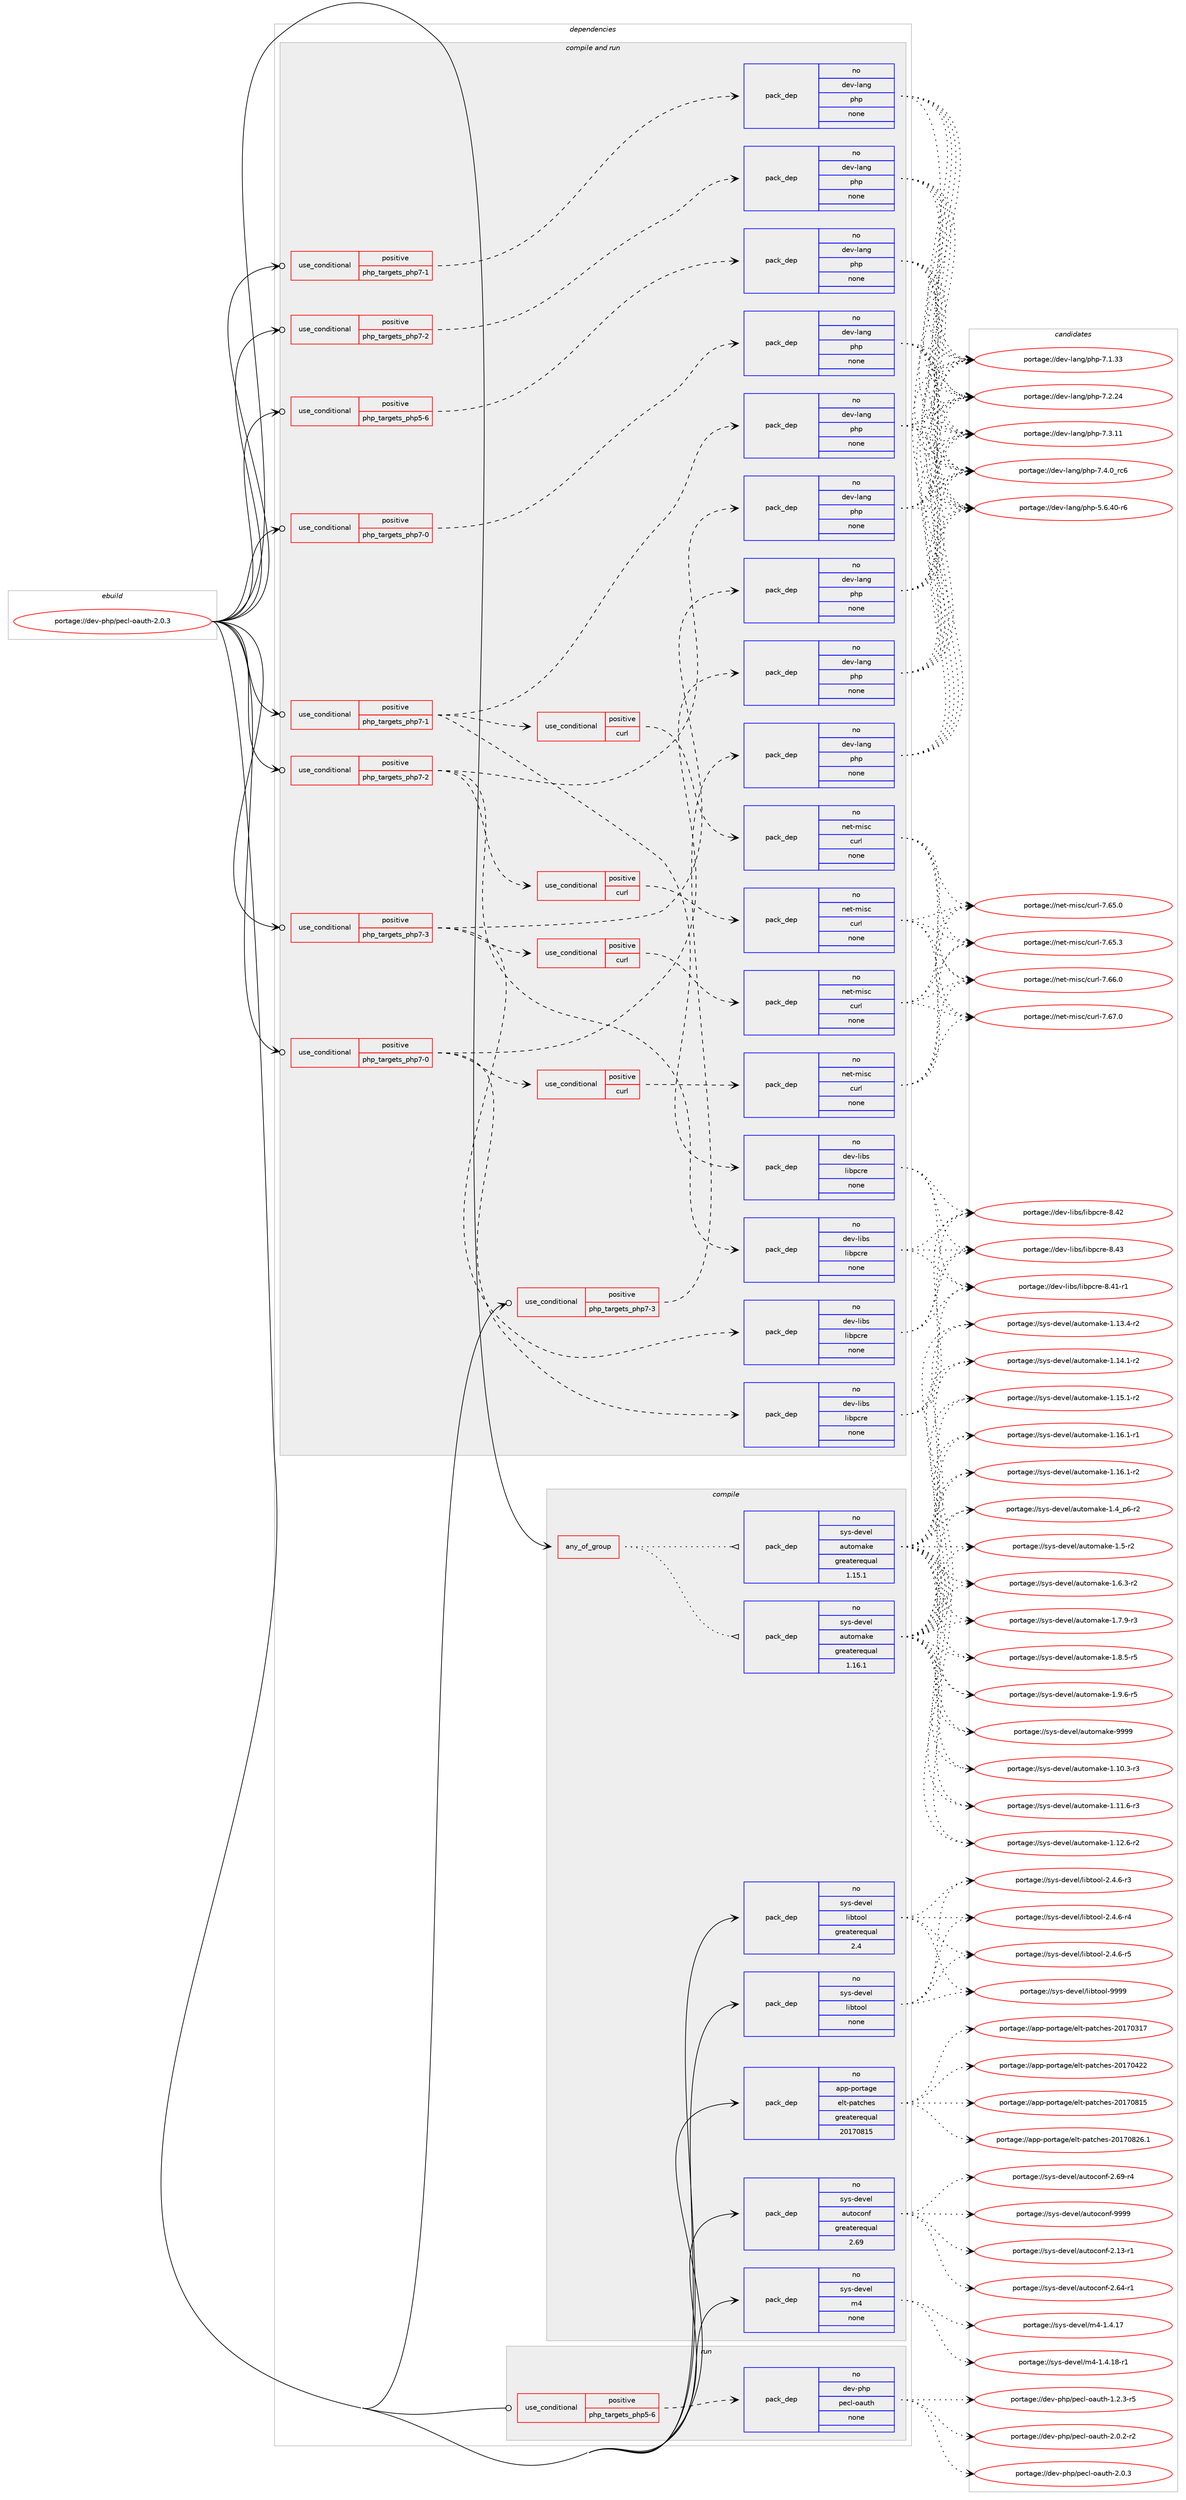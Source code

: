 digraph prolog {

# *************
# Graph options
# *************

newrank=true;
concentrate=true;
compound=true;
graph [rankdir=LR,fontname=Helvetica,fontsize=10,ranksep=1.5];#, ranksep=2.5, nodesep=0.2];
edge  [arrowhead=vee];
node  [fontname=Helvetica,fontsize=10];

# **********
# The ebuild
# **********

subgraph cluster_leftcol {
color=gray;
rank=same;
label=<<i>ebuild</i>>;
id [label="portage://dev-php/pecl-oauth-2.0.3", color=red, width=4, href="../dev-php/pecl-oauth-2.0.3.svg"];
}

# ****************
# The dependencies
# ****************

subgraph cluster_midcol {
color=gray;
label=<<i>dependencies</i>>;
subgraph cluster_compile {
fillcolor="#eeeeee";
style=filled;
label=<<i>compile</i>>;
subgraph any3189 {
dependency125770 [label=<<TABLE BORDER="0" CELLBORDER="1" CELLSPACING="0" CELLPADDING="4"><TR><TD CELLPADDING="10">any_of_group</TD></TR></TABLE>>, shape=none, color=red];subgraph pack98113 {
dependency125771 [label=<<TABLE BORDER="0" CELLBORDER="1" CELLSPACING="0" CELLPADDING="4" WIDTH="220"><TR><TD ROWSPAN="6" CELLPADDING="30">pack_dep</TD></TR><TR><TD WIDTH="110">no</TD></TR><TR><TD>sys-devel</TD></TR><TR><TD>automake</TD></TR><TR><TD>greaterequal</TD></TR><TR><TD>1.16.1</TD></TR></TABLE>>, shape=none, color=blue];
}
dependency125770:e -> dependency125771:w [weight=20,style="dotted",arrowhead="oinv"];
subgraph pack98114 {
dependency125772 [label=<<TABLE BORDER="0" CELLBORDER="1" CELLSPACING="0" CELLPADDING="4" WIDTH="220"><TR><TD ROWSPAN="6" CELLPADDING="30">pack_dep</TD></TR><TR><TD WIDTH="110">no</TD></TR><TR><TD>sys-devel</TD></TR><TR><TD>automake</TD></TR><TR><TD>greaterequal</TD></TR><TR><TD>1.15.1</TD></TR></TABLE>>, shape=none, color=blue];
}
dependency125770:e -> dependency125772:w [weight=20,style="dotted",arrowhead="oinv"];
}
id:e -> dependency125770:w [weight=20,style="solid",arrowhead="vee"];
subgraph pack98115 {
dependency125773 [label=<<TABLE BORDER="0" CELLBORDER="1" CELLSPACING="0" CELLPADDING="4" WIDTH="220"><TR><TD ROWSPAN="6" CELLPADDING="30">pack_dep</TD></TR><TR><TD WIDTH="110">no</TD></TR><TR><TD>app-portage</TD></TR><TR><TD>elt-patches</TD></TR><TR><TD>greaterequal</TD></TR><TR><TD>20170815</TD></TR></TABLE>>, shape=none, color=blue];
}
id:e -> dependency125773:w [weight=20,style="solid",arrowhead="vee"];
subgraph pack98116 {
dependency125774 [label=<<TABLE BORDER="0" CELLBORDER="1" CELLSPACING="0" CELLPADDING="4" WIDTH="220"><TR><TD ROWSPAN="6" CELLPADDING="30">pack_dep</TD></TR><TR><TD WIDTH="110">no</TD></TR><TR><TD>sys-devel</TD></TR><TR><TD>autoconf</TD></TR><TR><TD>greaterequal</TD></TR><TR><TD>2.69</TD></TR></TABLE>>, shape=none, color=blue];
}
id:e -> dependency125774:w [weight=20,style="solid",arrowhead="vee"];
subgraph pack98117 {
dependency125775 [label=<<TABLE BORDER="0" CELLBORDER="1" CELLSPACING="0" CELLPADDING="4" WIDTH="220"><TR><TD ROWSPAN="6" CELLPADDING="30">pack_dep</TD></TR><TR><TD WIDTH="110">no</TD></TR><TR><TD>sys-devel</TD></TR><TR><TD>libtool</TD></TR><TR><TD>greaterequal</TD></TR><TR><TD>2.4</TD></TR></TABLE>>, shape=none, color=blue];
}
id:e -> dependency125775:w [weight=20,style="solid",arrowhead="vee"];
subgraph pack98118 {
dependency125776 [label=<<TABLE BORDER="0" CELLBORDER="1" CELLSPACING="0" CELLPADDING="4" WIDTH="220"><TR><TD ROWSPAN="6" CELLPADDING="30">pack_dep</TD></TR><TR><TD WIDTH="110">no</TD></TR><TR><TD>sys-devel</TD></TR><TR><TD>libtool</TD></TR><TR><TD>none</TD></TR><TR><TD></TD></TR></TABLE>>, shape=none, color=blue];
}
id:e -> dependency125776:w [weight=20,style="solid",arrowhead="vee"];
subgraph pack98119 {
dependency125777 [label=<<TABLE BORDER="0" CELLBORDER="1" CELLSPACING="0" CELLPADDING="4" WIDTH="220"><TR><TD ROWSPAN="6" CELLPADDING="30">pack_dep</TD></TR><TR><TD WIDTH="110">no</TD></TR><TR><TD>sys-devel</TD></TR><TR><TD>m4</TD></TR><TR><TD>none</TD></TR><TR><TD></TD></TR></TABLE>>, shape=none, color=blue];
}
id:e -> dependency125777:w [weight=20,style="solid",arrowhead="vee"];
}
subgraph cluster_compileandrun {
fillcolor="#eeeeee";
style=filled;
label=<<i>compile and run</i>>;
subgraph cond24403 {
dependency125778 [label=<<TABLE BORDER="0" CELLBORDER="1" CELLSPACING="0" CELLPADDING="4"><TR><TD ROWSPAN="3" CELLPADDING="10">use_conditional</TD></TR><TR><TD>positive</TD></TR><TR><TD>php_targets_php5-6</TD></TR></TABLE>>, shape=none, color=red];
subgraph pack98120 {
dependency125779 [label=<<TABLE BORDER="0" CELLBORDER="1" CELLSPACING="0" CELLPADDING="4" WIDTH="220"><TR><TD ROWSPAN="6" CELLPADDING="30">pack_dep</TD></TR><TR><TD WIDTH="110">no</TD></TR><TR><TD>dev-lang</TD></TR><TR><TD>php</TD></TR><TR><TD>none</TD></TR><TR><TD></TD></TR></TABLE>>, shape=none, color=blue];
}
dependency125778:e -> dependency125779:w [weight=20,style="dashed",arrowhead="vee"];
}
id:e -> dependency125778:w [weight=20,style="solid",arrowhead="odotvee"];
subgraph cond24404 {
dependency125780 [label=<<TABLE BORDER="0" CELLBORDER="1" CELLSPACING="0" CELLPADDING="4"><TR><TD ROWSPAN="3" CELLPADDING="10">use_conditional</TD></TR><TR><TD>positive</TD></TR><TR><TD>php_targets_php7-0</TD></TR></TABLE>>, shape=none, color=red];
subgraph pack98121 {
dependency125781 [label=<<TABLE BORDER="0" CELLBORDER="1" CELLSPACING="0" CELLPADDING="4" WIDTH="220"><TR><TD ROWSPAN="6" CELLPADDING="30">pack_dep</TD></TR><TR><TD WIDTH="110">no</TD></TR><TR><TD>dev-lang</TD></TR><TR><TD>php</TD></TR><TR><TD>none</TD></TR><TR><TD></TD></TR></TABLE>>, shape=none, color=blue];
}
dependency125780:e -> dependency125781:w [weight=20,style="dashed",arrowhead="vee"];
}
id:e -> dependency125780:w [weight=20,style="solid",arrowhead="odotvee"];
subgraph cond24405 {
dependency125782 [label=<<TABLE BORDER="0" CELLBORDER="1" CELLSPACING="0" CELLPADDING="4"><TR><TD ROWSPAN="3" CELLPADDING="10">use_conditional</TD></TR><TR><TD>positive</TD></TR><TR><TD>php_targets_php7-0</TD></TR></TABLE>>, shape=none, color=red];
subgraph pack98122 {
dependency125783 [label=<<TABLE BORDER="0" CELLBORDER="1" CELLSPACING="0" CELLPADDING="4" WIDTH="220"><TR><TD ROWSPAN="6" CELLPADDING="30">pack_dep</TD></TR><TR><TD WIDTH="110">no</TD></TR><TR><TD>dev-lang</TD></TR><TR><TD>php</TD></TR><TR><TD>none</TD></TR><TR><TD></TD></TR></TABLE>>, shape=none, color=blue];
}
dependency125782:e -> dependency125783:w [weight=20,style="dashed",arrowhead="vee"];
subgraph pack98123 {
dependency125784 [label=<<TABLE BORDER="0" CELLBORDER="1" CELLSPACING="0" CELLPADDING="4" WIDTH="220"><TR><TD ROWSPAN="6" CELLPADDING="30">pack_dep</TD></TR><TR><TD WIDTH="110">no</TD></TR><TR><TD>dev-libs</TD></TR><TR><TD>libpcre</TD></TR><TR><TD>none</TD></TR><TR><TD></TD></TR></TABLE>>, shape=none, color=blue];
}
dependency125782:e -> dependency125784:w [weight=20,style="dashed",arrowhead="vee"];
subgraph cond24406 {
dependency125785 [label=<<TABLE BORDER="0" CELLBORDER="1" CELLSPACING="0" CELLPADDING="4"><TR><TD ROWSPAN="3" CELLPADDING="10">use_conditional</TD></TR><TR><TD>positive</TD></TR><TR><TD>curl</TD></TR></TABLE>>, shape=none, color=red];
subgraph pack98124 {
dependency125786 [label=<<TABLE BORDER="0" CELLBORDER="1" CELLSPACING="0" CELLPADDING="4" WIDTH="220"><TR><TD ROWSPAN="6" CELLPADDING="30">pack_dep</TD></TR><TR><TD WIDTH="110">no</TD></TR><TR><TD>net-misc</TD></TR><TR><TD>curl</TD></TR><TR><TD>none</TD></TR><TR><TD></TD></TR></TABLE>>, shape=none, color=blue];
}
dependency125785:e -> dependency125786:w [weight=20,style="dashed",arrowhead="vee"];
}
dependency125782:e -> dependency125785:w [weight=20,style="dashed",arrowhead="vee"];
}
id:e -> dependency125782:w [weight=20,style="solid",arrowhead="odotvee"];
subgraph cond24407 {
dependency125787 [label=<<TABLE BORDER="0" CELLBORDER="1" CELLSPACING="0" CELLPADDING="4"><TR><TD ROWSPAN="3" CELLPADDING="10">use_conditional</TD></TR><TR><TD>positive</TD></TR><TR><TD>php_targets_php7-1</TD></TR></TABLE>>, shape=none, color=red];
subgraph pack98125 {
dependency125788 [label=<<TABLE BORDER="0" CELLBORDER="1" CELLSPACING="0" CELLPADDING="4" WIDTH="220"><TR><TD ROWSPAN="6" CELLPADDING="30">pack_dep</TD></TR><TR><TD WIDTH="110">no</TD></TR><TR><TD>dev-lang</TD></TR><TR><TD>php</TD></TR><TR><TD>none</TD></TR><TR><TD></TD></TR></TABLE>>, shape=none, color=blue];
}
dependency125787:e -> dependency125788:w [weight=20,style="dashed",arrowhead="vee"];
}
id:e -> dependency125787:w [weight=20,style="solid",arrowhead="odotvee"];
subgraph cond24408 {
dependency125789 [label=<<TABLE BORDER="0" CELLBORDER="1" CELLSPACING="0" CELLPADDING="4"><TR><TD ROWSPAN="3" CELLPADDING="10">use_conditional</TD></TR><TR><TD>positive</TD></TR><TR><TD>php_targets_php7-1</TD></TR></TABLE>>, shape=none, color=red];
subgraph pack98126 {
dependency125790 [label=<<TABLE BORDER="0" CELLBORDER="1" CELLSPACING="0" CELLPADDING="4" WIDTH="220"><TR><TD ROWSPAN="6" CELLPADDING="30">pack_dep</TD></TR><TR><TD WIDTH="110">no</TD></TR><TR><TD>dev-lang</TD></TR><TR><TD>php</TD></TR><TR><TD>none</TD></TR><TR><TD></TD></TR></TABLE>>, shape=none, color=blue];
}
dependency125789:e -> dependency125790:w [weight=20,style="dashed",arrowhead="vee"];
subgraph pack98127 {
dependency125791 [label=<<TABLE BORDER="0" CELLBORDER="1" CELLSPACING="0" CELLPADDING="4" WIDTH="220"><TR><TD ROWSPAN="6" CELLPADDING="30">pack_dep</TD></TR><TR><TD WIDTH="110">no</TD></TR><TR><TD>dev-libs</TD></TR><TR><TD>libpcre</TD></TR><TR><TD>none</TD></TR><TR><TD></TD></TR></TABLE>>, shape=none, color=blue];
}
dependency125789:e -> dependency125791:w [weight=20,style="dashed",arrowhead="vee"];
subgraph cond24409 {
dependency125792 [label=<<TABLE BORDER="0" CELLBORDER="1" CELLSPACING="0" CELLPADDING="4"><TR><TD ROWSPAN="3" CELLPADDING="10">use_conditional</TD></TR><TR><TD>positive</TD></TR><TR><TD>curl</TD></TR></TABLE>>, shape=none, color=red];
subgraph pack98128 {
dependency125793 [label=<<TABLE BORDER="0" CELLBORDER="1" CELLSPACING="0" CELLPADDING="4" WIDTH="220"><TR><TD ROWSPAN="6" CELLPADDING="30">pack_dep</TD></TR><TR><TD WIDTH="110">no</TD></TR><TR><TD>net-misc</TD></TR><TR><TD>curl</TD></TR><TR><TD>none</TD></TR><TR><TD></TD></TR></TABLE>>, shape=none, color=blue];
}
dependency125792:e -> dependency125793:w [weight=20,style="dashed",arrowhead="vee"];
}
dependency125789:e -> dependency125792:w [weight=20,style="dashed",arrowhead="vee"];
}
id:e -> dependency125789:w [weight=20,style="solid",arrowhead="odotvee"];
subgraph cond24410 {
dependency125794 [label=<<TABLE BORDER="0" CELLBORDER="1" CELLSPACING="0" CELLPADDING="4"><TR><TD ROWSPAN="3" CELLPADDING="10">use_conditional</TD></TR><TR><TD>positive</TD></TR><TR><TD>php_targets_php7-2</TD></TR></TABLE>>, shape=none, color=red];
subgraph pack98129 {
dependency125795 [label=<<TABLE BORDER="0" CELLBORDER="1" CELLSPACING="0" CELLPADDING="4" WIDTH="220"><TR><TD ROWSPAN="6" CELLPADDING="30">pack_dep</TD></TR><TR><TD WIDTH="110">no</TD></TR><TR><TD>dev-lang</TD></TR><TR><TD>php</TD></TR><TR><TD>none</TD></TR><TR><TD></TD></TR></TABLE>>, shape=none, color=blue];
}
dependency125794:e -> dependency125795:w [weight=20,style="dashed",arrowhead="vee"];
}
id:e -> dependency125794:w [weight=20,style="solid",arrowhead="odotvee"];
subgraph cond24411 {
dependency125796 [label=<<TABLE BORDER="0" CELLBORDER="1" CELLSPACING="0" CELLPADDING="4"><TR><TD ROWSPAN="3" CELLPADDING="10">use_conditional</TD></TR><TR><TD>positive</TD></TR><TR><TD>php_targets_php7-2</TD></TR></TABLE>>, shape=none, color=red];
subgraph pack98130 {
dependency125797 [label=<<TABLE BORDER="0" CELLBORDER="1" CELLSPACING="0" CELLPADDING="4" WIDTH="220"><TR><TD ROWSPAN="6" CELLPADDING="30">pack_dep</TD></TR><TR><TD WIDTH="110">no</TD></TR><TR><TD>dev-lang</TD></TR><TR><TD>php</TD></TR><TR><TD>none</TD></TR><TR><TD></TD></TR></TABLE>>, shape=none, color=blue];
}
dependency125796:e -> dependency125797:w [weight=20,style="dashed",arrowhead="vee"];
subgraph pack98131 {
dependency125798 [label=<<TABLE BORDER="0" CELLBORDER="1" CELLSPACING="0" CELLPADDING="4" WIDTH="220"><TR><TD ROWSPAN="6" CELLPADDING="30">pack_dep</TD></TR><TR><TD WIDTH="110">no</TD></TR><TR><TD>dev-libs</TD></TR><TR><TD>libpcre</TD></TR><TR><TD>none</TD></TR><TR><TD></TD></TR></TABLE>>, shape=none, color=blue];
}
dependency125796:e -> dependency125798:w [weight=20,style="dashed",arrowhead="vee"];
subgraph cond24412 {
dependency125799 [label=<<TABLE BORDER="0" CELLBORDER="1" CELLSPACING="0" CELLPADDING="4"><TR><TD ROWSPAN="3" CELLPADDING="10">use_conditional</TD></TR><TR><TD>positive</TD></TR><TR><TD>curl</TD></TR></TABLE>>, shape=none, color=red];
subgraph pack98132 {
dependency125800 [label=<<TABLE BORDER="0" CELLBORDER="1" CELLSPACING="0" CELLPADDING="4" WIDTH="220"><TR><TD ROWSPAN="6" CELLPADDING="30">pack_dep</TD></TR><TR><TD WIDTH="110">no</TD></TR><TR><TD>net-misc</TD></TR><TR><TD>curl</TD></TR><TR><TD>none</TD></TR><TR><TD></TD></TR></TABLE>>, shape=none, color=blue];
}
dependency125799:e -> dependency125800:w [weight=20,style="dashed",arrowhead="vee"];
}
dependency125796:e -> dependency125799:w [weight=20,style="dashed",arrowhead="vee"];
}
id:e -> dependency125796:w [weight=20,style="solid",arrowhead="odotvee"];
subgraph cond24413 {
dependency125801 [label=<<TABLE BORDER="0" CELLBORDER="1" CELLSPACING="0" CELLPADDING="4"><TR><TD ROWSPAN="3" CELLPADDING="10">use_conditional</TD></TR><TR><TD>positive</TD></TR><TR><TD>php_targets_php7-3</TD></TR></TABLE>>, shape=none, color=red];
subgraph pack98133 {
dependency125802 [label=<<TABLE BORDER="0" CELLBORDER="1" CELLSPACING="0" CELLPADDING="4" WIDTH="220"><TR><TD ROWSPAN="6" CELLPADDING="30">pack_dep</TD></TR><TR><TD WIDTH="110">no</TD></TR><TR><TD>dev-lang</TD></TR><TR><TD>php</TD></TR><TR><TD>none</TD></TR><TR><TD></TD></TR></TABLE>>, shape=none, color=blue];
}
dependency125801:e -> dependency125802:w [weight=20,style="dashed",arrowhead="vee"];
}
id:e -> dependency125801:w [weight=20,style="solid",arrowhead="odotvee"];
subgraph cond24414 {
dependency125803 [label=<<TABLE BORDER="0" CELLBORDER="1" CELLSPACING="0" CELLPADDING="4"><TR><TD ROWSPAN="3" CELLPADDING="10">use_conditional</TD></TR><TR><TD>positive</TD></TR><TR><TD>php_targets_php7-3</TD></TR></TABLE>>, shape=none, color=red];
subgraph pack98134 {
dependency125804 [label=<<TABLE BORDER="0" CELLBORDER="1" CELLSPACING="0" CELLPADDING="4" WIDTH="220"><TR><TD ROWSPAN="6" CELLPADDING="30">pack_dep</TD></TR><TR><TD WIDTH="110">no</TD></TR><TR><TD>dev-lang</TD></TR><TR><TD>php</TD></TR><TR><TD>none</TD></TR><TR><TD></TD></TR></TABLE>>, shape=none, color=blue];
}
dependency125803:e -> dependency125804:w [weight=20,style="dashed",arrowhead="vee"];
subgraph pack98135 {
dependency125805 [label=<<TABLE BORDER="0" CELLBORDER="1" CELLSPACING="0" CELLPADDING="4" WIDTH="220"><TR><TD ROWSPAN="6" CELLPADDING="30">pack_dep</TD></TR><TR><TD WIDTH="110">no</TD></TR><TR><TD>dev-libs</TD></TR><TR><TD>libpcre</TD></TR><TR><TD>none</TD></TR><TR><TD></TD></TR></TABLE>>, shape=none, color=blue];
}
dependency125803:e -> dependency125805:w [weight=20,style="dashed",arrowhead="vee"];
subgraph cond24415 {
dependency125806 [label=<<TABLE BORDER="0" CELLBORDER="1" CELLSPACING="0" CELLPADDING="4"><TR><TD ROWSPAN="3" CELLPADDING="10">use_conditional</TD></TR><TR><TD>positive</TD></TR><TR><TD>curl</TD></TR></TABLE>>, shape=none, color=red];
subgraph pack98136 {
dependency125807 [label=<<TABLE BORDER="0" CELLBORDER="1" CELLSPACING="0" CELLPADDING="4" WIDTH="220"><TR><TD ROWSPAN="6" CELLPADDING="30">pack_dep</TD></TR><TR><TD WIDTH="110">no</TD></TR><TR><TD>net-misc</TD></TR><TR><TD>curl</TD></TR><TR><TD>none</TD></TR><TR><TD></TD></TR></TABLE>>, shape=none, color=blue];
}
dependency125806:e -> dependency125807:w [weight=20,style="dashed",arrowhead="vee"];
}
dependency125803:e -> dependency125806:w [weight=20,style="dashed",arrowhead="vee"];
}
id:e -> dependency125803:w [weight=20,style="solid",arrowhead="odotvee"];
}
subgraph cluster_run {
fillcolor="#eeeeee";
style=filled;
label=<<i>run</i>>;
subgraph cond24416 {
dependency125808 [label=<<TABLE BORDER="0" CELLBORDER="1" CELLSPACING="0" CELLPADDING="4"><TR><TD ROWSPAN="3" CELLPADDING="10">use_conditional</TD></TR><TR><TD>positive</TD></TR><TR><TD>php_targets_php5-6</TD></TR></TABLE>>, shape=none, color=red];
subgraph pack98137 {
dependency125809 [label=<<TABLE BORDER="0" CELLBORDER="1" CELLSPACING="0" CELLPADDING="4" WIDTH="220"><TR><TD ROWSPAN="6" CELLPADDING="30">pack_dep</TD></TR><TR><TD WIDTH="110">no</TD></TR><TR><TD>dev-php</TD></TR><TR><TD>pecl-oauth</TD></TR><TR><TD>none</TD></TR><TR><TD></TD></TR></TABLE>>, shape=none, color=blue];
}
dependency125808:e -> dependency125809:w [weight=20,style="dashed",arrowhead="vee"];
}
id:e -> dependency125808:w [weight=20,style="solid",arrowhead="odot"];
}
}

# **************
# The candidates
# **************

subgraph cluster_choices {
rank=same;
color=gray;
label=<<i>candidates</i>>;

subgraph choice98113 {
color=black;
nodesep=1;
choiceportage11512111545100101118101108479711711611110997107101454946494846514511451 [label="portage://sys-devel/automake-1.10.3-r3", color=red, width=4,href="../sys-devel/automake-1.10.3-r3.svg"];
choiceportage11512111545100101118101108479711711611110997107101454946494946544511451 [label="portage://sys-devel/automake-1.11.6-r3", color=red, width=4,href="../sys-devel/automake-1.11.6-r3.svg"];
choiceportage11512111545100101118101108479711711611110997107101454946495046544511450 [label="portage://sys-devel/automake-1.12.6-r2", color=red, width=4,href="../sys-devel/automake-1.12.6-r2.svg"];
choiceportage11512111545100101118101108479711711611110997107101454946495146524511450 [label="portage://sys-devel/automake-1.13.4-r2", color=red, width=4,href="../sys-devel/automake-1.13.4-r2.svg"];
choiceportage11512111545100101118101108479711711611110997107101454946495246494511450 [label="portage://sys-devel/automake-1.14.1-r2", color=red, width=4,href="../sys-devel/automake-1.14.1-r2.svg"];
choiceportage11512111545100101118101108479711711611110997107101454946495346494511450 [label="portage://sys-devel/automake-1.15.1-r2", color=red, width=4,href="../sys-devel/automake-1.15.1-r2.svg"];
choiceportage11512111545100101118101108479711711611110997107101454946495446494511449 [label="portage://sys-devel/automake-1.16.1-r1", color=red, width=4,href="../sys-devel/automake-1.16.1-r1.svg"];
choiceportage11512111545100101118101108479711711611110997107101454946495446494511450 [label="portage://sys-devel/automake-1.16.1-r2", color=red, width=4,href="../sys-devel/automake-1.16.1-r2.svg"];
choiceportage115121115451001011181011084797117116111109971071014549465295112544511450 [label="portage://sys-devel/automake-1.4_p6-r2", color=red, width=4,href="../sys-devel/automake-1.4_p6-r2.svg"];
choiceportage11512111545100101118101108479711711611110997107101454946534511450 [label="portage://sys-devel/automake-1.5-r2", color=red, width=4,href="../sys-devel/automake-1.5-r2.svg"];
choiceportage115121115451001011181011084797117116111109971071014549465446514511450 [label="portage://sys-devel/automake-1.6.3-r2", color=red, width=4,href="../sys-devel/automake-1.6.3-r2.svg"];
choiceportage115121115451001011181011084797117116111109971071014549465546574511451 [label="portage://sys-devel/automake-1.7.9-r3", color=red, width=4,href="../sys-devel/automake-1.7.9-r3.svg"];
choiceportage115121115451001011181011084797117116111109971071014549465646534511453 [label="portage://sys-devel/automake-1.8.5-r5", color=red, width=4,href="../sys-devel/automake-1.8.5-r5.svg"];
choiceportage115121115451001011181011084797117116111109971071014549465746544511453 [label="portage://sys-devel/automake-1.9.6-r5", color=red, width=4,href="../sys-devel/automake-1.9.6-r5.svg"];
choiceportage115121115451001011181011084797117116111109971071014557575757 [label="portage://sys-devel/automake-9999", color=red, width=4,href="../sys-devel/automake-9999.svg"];
dependency125771:e -> choiceportage11512111545100101118101108479711711611110997107101454946494846514511451:w [style=dotted,weight="100"];
dependency125771:e -> choiceportage11512111545100101118101108479711711611110997107101454946494946544511451:w [style=dotted,weight="100"];
dependency125771:e -> choiceportage11512111545100101118101108479711711611110997107101454946495046544511450:w [style=dotted,weight="100"];
dependency125771:e -> choiceportage11512111545100101118101108479711711611110997107101454946495146524511450:w [style=dotted,weight="100"];
dependency125771:e -> choiceportage11512111545100101118101108479711711611110997107101454946495246494511450:w [style=dotted,weight="100"];
dependency125771:e -> choiceportage11512111545100101118101108479711711611110997107101454946495346494511450:w [style=dotted,weight="100"];
dependency125771:e -> choiceportage11512111545100101118101108479711711611110997107101454946495446494511449:w [style=dotted,weight="100"];
dependency125771:e -> choiceportage11512111545100101118101108479711711611110997107101454946495446494511450:w [style=dotted,weight="100"];
dependency125771:e -> choiceportage115121115451001011181011084797117116111109971071014549465295112544511450:w [style=dotted,weight="100"];
dependency125771:e -> choiceportage11512111545100101118101108479711711611110997107101454946534511450:w [style=dotted,weight="100"];
dependency125771:e -> choiceportage115121115451001011181011084797117116111109971071014549465446514511450:w [style=dotted,weight="100"];
dependency125771:e -> choiceportage115121115451001011181011084797117116111109971071014549465546574511451:w [style=dotted,weight="100"];
dependency125771:e -> choiceportage115121115451001011181011084797117116111109971071014549465646534511453:w [style=dotted,weight="100"];
dependency125771:e -> choiceportage115121115451001011181011084797117116111109971071014549465746544511453:w [style=dotted,weight="100"];
dependency125771:e -> choiceportage115121115451001011181011084797117116111109971071014557575757:w [style=dotted,weight="100"];
}
subgraph choice98114 {
color=black;
nodesep=1;
choiceportage11512111545100101118101108479711711611110997107101454946494846514511451 [label="portage://sys-devel/automake-1.10.3-r3", color=red, width=4,href="../sys-devel/automake-1.10.3-r3.svg"];
choiceportage11512111545100101118101108479711711611110997107101454946494946544511451 [label="portage://sys-devel/automake-1.11.6-r3", color=red, width=4,href="../sys-devel/automake-1.11.6-r3.svg"];
choiceportage11512111545100101118101108479711711611110997107101454946495046544511450 [label="portage://sys-devel/automake-1.12.6-r2", color=red, width=4,href="../sys-devel/automake-1.12.6-r2.svg"];
choiceportage11512111545100101118101108479711711611110997107101454946495146524511450 [label="portage://sys-devel/automake-1.13.4-r2", color=red, width=4,href="../sys-devel/automake-1.13.4-r2.svg"];
choiceportage11512111545100101118101108479711711611110997107101454946495246494511450 [label="portage://sys-devel/automake-1.14.1-r2", color=red, width=4,href="../sys-devel/automake-1.14.1-r2.svg"];
choiceportage11512111545100101118101108479711711611110997107101454946495346494511450 [label="portage://sys-devel/automake-1.15.1-r2", color=red, width=4,href="../sys-devel/automake-1.15.1-r2.svg"];
choiceportage11512111545100101118101108479711711611110997107101454946495446494511449 [label="portage://sys-devel/automake-1.16.1-r1", color=red, width=4,href="../sys-devel/automake-1.16.1-r1.svg"];
choiceportage11512111545100101118101108479711711611110997107101454946495446494511450 [label="portage://sys-devel/automake-1.16.1-r2", color=red, width=4,href="../sys-devel/automake-1.16.1-r2.svg"];
choiceportage115121115451001011181011084797117116111109971071014549465295112544511450 [label="portage://sys-devel/automake-1.4_p6-r2", color=red, width=4,href="../sys-devel/automake-1.4_p6-r2.svg"];
choiceportage11512111545100101118101108479711711611110997107101454946534511450 [label="portage://sys-devel/automake-1.5-r2", color=red, width=4,href="../sys-devel/automake-1.5-r2.svg"];
choiceportage115121115451001011181011084797117116111109971071014549465446514511450 [label="portage://sys-devel/automake-1.6.3-r2", color=red, width=4,href="../sys-devel/automake-1.6.3-r2.svg"];
choiceportage115121115451001011181011084797117116111109971071014549465546574511451 [label="portage://sys-devel/automake-1.7.9-r3", color=red, width=4,href="../sys-devel/automake-1.7.9-r3.svg"];
choiceportage115121115451001011181011084797117116111109971071014549465646534511453 [label="portage://sys-devel/automake-1.8.5-r5", color=red, width=4,href="../sys-devel/automake-1.8.5-r5.svg"];
choiceportage115121115451001011181011084797117116111109971071014549465746544511453 [label="portage://sys-devel/automake-1.9.6-r5", color=red, width=4,href="../sys-devel/automake-1.9.6-r5.svg"];
choiceportage115121115451001011181011084797117116111109971071014557575757 [label="portage://sys-devel/automake-9999", color=red, width=4,href="../sys-devel/automake-9999.svg"];
dependency125772:e -> choiceportage11512111545100101118101108479711711611110997107101454946494846514511451:w [style=dotted,weight="100"];
dependency125772:e -> choiceportage11512111545100101118101108479711711611110997107101454946494946544511451:w [style=dotted,weight="100"];
dependency125772:e -> choiceportage11512111545100101118101108479711711611110997107101454946495046544511450:w [style=dotted,weight="100"];
dependency125772:e -> choiceportage11512111545100101118101108479711711611110997107101454946495146524511450:w [style=dotted,weight="100"];
dependency125772:e -> choiceportage11512111545100101118101108479711711611110997107101454946495246494511450:w [style=dotted,weight="100"];
dependency125772:e -> choiceportage11512111545100101118101108479711711611110997107101454946495346494511450:w [style=dotted,weight="100"];
dependency125772:e -> choiceportage11512111545100101118101108479711711611110997107101454946495446494511449:w [style=dotted,weight="100"];
dependency125772:e -> choiceportage11512111545100101118101108479711711611110997107101454946495446494511450:w [style=dotted,weight="100"];
dependency125772:e -> choiceportage115121115451001011181011084797117116111109971071014549465295112544511450:w [style=dotted,weight="100"];
dependency125772:e -> choiceportage11512111545100101118101108479711711611110997107101454946534511450:w [style=dotted,weight="100"];
dependency125772:e -> choiceportage115121115451001011181011084797117116111109971071014549465446514511450:w [style=dotted,weight="100"];
dependency125772:e -> choiceportage115121115451001011181011084797117116111109971071014549465546574511451:w [style=dotted,weight="100"];
dependency125772:e -> choiceportage115121115451001011181011084797117116111109971071014549465646534511453:w [style=dotted,weight="100"];
dependency125772:e -> choiceportage115121115451001011181011084797117116111109971071014549465746544511453:w [style=dotted,weight="100"];
dependency125772:e -> choiceportage115121115451001011181011084797117116111109971071014557575757:w [style=dotted,weight="100"];
}
subgraph choice98115 {
color=black;
nodesep=1;
choiceportage97112112451121111141169710310147101108116451129711699104101115455048495548514955 [label="portage://app-portage/elt-patches-20170317", color=red, width=4,href="../app-portage/elt-patches-20170317.svg"];
choiceportage97112112451121111141169710310147101108116451129711699104101115455048495548525050 [label="portage://app-portage/elt-patches-20170422", color=red, width=4,href="../app-portage/elt-patches-20170422.svg"];
choiceportage97112112451121111141169710310147101108116451129711699104101115455048495548564953 [label="portage://app-portage/elt-patches-20170815", color=red, width=4,href="../app-portage/elt-patches-20170815.svg"];
choiceportage971121124511211111411697103101471011081164511297116991041011154550484955485650544649 [label="portage://app-portage/elt-patches-20170826.1", color=red, width=4,href="../app-portage/elt-patches-20170826.1.svg"];
dependency125773:e -> choiceportage97112112451121111141169710310147101108116451129711699104101115455048495548514955:w [style=dotted,weight="100"];
dependency125773:e -> choiceportage97112112451121111141169710310147101108116451129711699104101115455048495548525050:w [style=dotted,weight="100"];
dependency125773:e -> choiceportage97112112451121111141169710310147101108116451129711699104101115455048495548564953:w [style=dotted,weight="100"];
dependency125773:e -> choiceportage971121124511211111411697103101471011081164511297116991041011154550484955485650544649:w [style=dotted,weight="100"];
}
subgraph choice98116 {
color=black;
nodesep=1;
choiceportage1151211154510010111810110847971171161119911111010245504649514511449 [label="portage://sys-devel/autoconf-2.13-r1", color=red, width=4,href="../sys-devel/autoconf-2.13-r1.svg"];
choiceportage1151211154510010111810110847971171161119911111010245504654524511449 [label="portage://sys-devel/autoconf-2.64-r1", color=red, width=4,href="../sys-devel/autoconf-2.64-r1.svg"];
choiceportage1151211154510010111810110847971171161119911111010245504654574511452 [label="portage://sys-devel/autoconf-2.69-r4", color=red, width=4,href="../sys-devel/autoconf-2.69-r4.svg"];
choiceportage115121115451001011181011084797117116111991111101024557575757 [label="portage://sys-devel/autoconf-9999", color=red, width=4,href="../sys-devel/autoconf-9999.svg"];
dependency125774:e -> choiceportage1151211154510010111810110847971171161119911111010245504649514511449:w [style=dotted,weight="100"];
dependency125774:e -> choiceportage1151211154510010111810110847971171161119911111010245504654524511449:w [style=dotted,weight="100"];
dependency125774:e -> choiceportage1151211154510010111810110847971171161119911111010245504654574511452:w [style=dotted,weight="100"];
dependency125774:e -> choiceportage115121115451001011181011084797117116111991111101024557575757:w [style=dotted,weight="100"];
}
subgraph choice98117 {
color=black;
nodesep=1;
choiceportage1151211154510010111810110847108105981161111111084550465246544511451 [label="portage://sys-devel/libtool-2.4.6-r3", color=red, width=4,href="../sys-devel/libtool-2.4.6-r3.svg"];
choiceportage1151211154510010111810110847108105981161111111084550465246544511452 [label="portage://sys-devel/libtool-2.4.6-r4", color=red, width=4,href="../sys-devel/libtool-2.4.6-r4.svg"];
choiceportage1151211154510010111810110847108105981161111111084550465246544511453 [label="portage://sys-devel/libtool-2.4.6-r5", color=red, width=4,href="../sys-devel/libtool-2.4.6-r5.svg"];
choiceportage1151211154510010111810110847108105981161111111084557575757 [label="portage://sys-devel/libtool-9999", color=red, width=4,href="../sys-devel/libtool-9999.svg"];
dependency125775:e -> choiceportage1151211154510010111810110847108105981161111111084550465246544511451:w [style=dotted,weight="100"];
dependency125775:e -> choiceportage1151211154510010111810110847108105981161111111084550465246544511452:w [style=dotted,weight="100"];
dependency125775:e -> choiceportage1151211154510010111810110847108105981161111111084550465246544511453:w [style=dotted,weight="100"];
dependency125775:e -> choiceportage1151211154510010111810110847108105981161111111084557575757:w [style=dotted,weight="100"];
}
subgraph choice98118 {
color=black;
nodesep=1;
choiceportage1151211154510010111810110847108105981161111111084550465246544511451 [label="portage://sys-devel/libtool-2.4.6-r3", color=red, width=4,href="../sys-devel/libtool-2.4.6-r3.svg"];
choiceportage1151211154510010111810110847108105981161111111084550465246544511452 [label="portage://sys-devel/libtool-2.4.6-r4", color=red, width=4,href="../sys-devel/libtool-2.4.6-r4.svg"];
choiceportage1151211154510010111810110847108105981161111111084550465246544511453 [label="portage://sys-devel/libtool-2.4.6-r5", color=red, width=4,href="../sys-devel/libtool-2.4.6-r5.svg"];
choiceportage1151211154510010111810110847108105981161111111084557575757 [label="portage://sys-devel/libtool-9999", color=red, width=4,href="../sys-devel/libtool-9999.svg"];
dependency125776:e -> choiceportage1151211154510010111810110847108105981161111111084550465246544511451:w [style=dotted,weight="100"];
dependency125776:e -> choiceportage1151211154510010111810110847108105981161111111084550465246544511452:w [style=dotted,weight="100"];
dependency125776:e -> choiceportage1151211154510010111810110847108105981161111111084550465246544511453:w [style=dotted,weight="100"];
dependency125776:e -> choiceportage1151211154510010111810110847108105981161111111084557575757:w [style=dotted,weight="100"];
}
subgraph choice98119 {
color=black;
nodesep=1;
choiceportage11512111545100101118101108471095245494652464955 [label="portage://sys-devel/m4-1.4.17", color=red, width=4,href="../sys-devel/m4-1.4.17.svg"];
choiceportage115121115451001011181011084710952454946524649564511449 [label="portage://sys-devel/m4-1.4.18-r1", color=red, width=4,href="../sys-devel/m4-1.4.18-r1.svg"];
dependency125777:e -> choiceportage11512111545100101118101108471095245494652464955:w [style=dotted,weight="100"];
dependency125777:e -> choiceportage115121115451001011181011084710952454946524649564511449:w [style=dotted,weight="100"];
}
subgraph choice98120 {
color=black;
nodesep=1;
choiceportage100101118451089711010347112104112455346544652484511454 [label="portage://dev-lang/php-5.6.40-r6", color=red, width=4,href="../dev-lang/php-5.6.40-r6.svg"];
choiceportage10010111845108971101034711210411245554649465151 [label="portage://dev-lang/php-7.1.33", color=red, width=4,href="../dev-lang/php-7.1.33.svg"];
choiceportage10010111845108971101034711210411245554650465052 [label="portage://dev-lang/php-7.2.24", color=red, width=4,href="../dev-lang/php-7.2.24.svg"];
choiceportage10010111845108971101034711210411245554651464949 [label="portage://dev-lang/php-7.3.11", color=red, width=4,href="../dev-lang/php-7.3.11.svg"];
choiceportage100101118451089711010347112104112455546524648951149954 [label="portage://dev-lang/php-7.4.0_rc6", color=red, width=4,href="../dev-lang/php-7.4.0_rc6.svg"];
dependency125779:e -> choiceportage100101118451089711010347112104112455346544652484511454:w [style=dotted,weight="100"];
dependency125779:e -> choiceportage10010111845108971101034711210411245554649465151:w [style=dotted,weight="100"];
dependency125779:e -> choiceportage10010111845108971101034711210411245554650465052:w [style=dotted,weight="100"];
dependency125779:e -> choiceportage10010111845108971101034711210411245554651464949:w [style=dotted,weight="100"];
dependency125779:e -> choiceportage100101118451089711010347112104112455546524648951149954:w [style=dotted,weight="100"];
}
subgraph choice98121 {
color=black;
nodesep=1;
choiceportage100101118451089711010347112104112455346544652484511454 [label="portage://dev-lang/php-5.6.40-r6", color=red, width=4,href="../dev-lang/php-5.6.40-r6.svg"];
choiceportage10010111845108971101034711210411245554649465151 [label="portage://dev-lang/php-7.1.33", color=red, width=4,href="../dev-lang/php-7.1.33.svg"];
choiceportage10010111845108971101034711210411245554650465052 [label="portage://dev-lang/php-7.2.24", color=red, width=4,href="../dev-lang/php-7.2.24.svg"];
choiceportage10010111845108971101034711210411245554651464949 [label="portage://dev-lang/php-7.3.11", color=red, width=4,href="../dev-lang/php-7.3.11.svg"];
choiceportage100101118451089711010347112104112455546524648951149954 [label="portage://dev-lang/php-7.4.0_rc6", color=red, width=4,href="../dev-lang/php-7.4.0_rc6.svg"];
dependency125781:e -> choiceportage100101118451089711010347112104112455346544652484511454:w [style=dotted,weight="100"];
dependency125781:e -> choiceportage10010111845108971101034711210411245554649465151:w [style=dotted,weight="100"];
dependency125781:e -> choiceportage10010111845108971101034711210411245554650465052:w [style=dotted,weight="100"];
dependency125781:e -> choiceportage10010111845108971101034711210411245554651464949:w [style=dotted,weight="100"];
dependency125781:e -> choiceportage100101118451089711010347112104112455546524648951149954:w [style=dotted,weight="100"];
}
subgraph choice98122 {
color=black;
nodesep=1;
choiceportage100101118451089711010347112104112455346544652484511454 [label="portage://dev-lang/php-5.6.40-r6", color=red, width=4,href="../dev-lang/php-5.6.40-r6.svg"];
choiceportage10010111845108971101034711210411245554649465151 [label="portage://dev-lang/php-7.1.33", color=red, width=4,href="../dev-lang/php-7.1.33.svg"];
choiceportage10010111845108971101034711210411245554650465052 [label="portage://dev-lang/php-7.2.24", color=red, width=4,href="../dev-lang/php-7.2.24.svg"];
choiceportage10010111845108971101034711210411245554651464949 [label="portage://dev-lang/php-7.3.11", color=red, width=4,href="../dev-lang/php-7.3.11.svg"];
choiceportage100101118451089711010347112104112455546524648951149954 [label="portage://dev-lang/php-7.4.0_rc6", color=red, width=4,href="../dev-lang/php-7.4.0_rc6.svg"];
dependency125783:e -> choiceportage100101118451089711010347112104112455346544652484511454:w [style=dotted,weight="100"];
dependency125783:e -> choiceportage10010111845108971101034711210411245554649465151:w [style=dotted,weight="100"];
dependency125783:e -> choiceportage10010111845108971101034711210411245554650465052:w [style=dotted,weight="100"];
dependency125783:e -> choiceportage10010111845108971101034711210411245554651464949:w [style=dotted,weight="100"];
dependency125783:e -> choiceportage100101118451089711010347112104112455546524648951149954:w [style=dotted,weight="100"];
}
subgraph choice98123 {
color=black;
nodesep=1;
choiceportage100101118451081059811547108105981129911410145564652494511449 [label="portage://dev-libs/libpcre-8.41-r1", color=red, width=4,href="../dev-libs/libpcre-8.41-r1.svg"];
choiceportage10010111845108105981154710810598112991141014556465250 [label="portage://dev-libs/libpcre-8.42", color=red, width=4,href="../dev-libs/libpcre-8.42.svg"];
choiceportage10010111845108105981154710810598112991141014556465251 [label="portage://dev-libs/libpcre-8.43", color=red, width=4,href="../dev-libs/libpcre-8.43.svg"];
dependency125784:e -> choiceportage100101118451081059811547108105981129911410145564652494511449:w [style=dotted,weight="100"];
dependency125784:e -> choiceportage10010111845108105981154710810598112991141014556465250:w [style=dotted,weight="100"];
dependency125784:e -> choiceportage10010111845108105981154710810598112991141014556465251:w [style=dotted,weight="100"];
}
subgraph choice98124 {
color=black;
nodesep=1;
choiceportage1101011164510910511599479911711410845554654534648 [label="portage://net-misc/curl-7.65.0", color=red, width=4,href="../net-misc/curl-7.65.0.svg"];
choiceportage1101011164510910511599479911711410845554654534651 [label="portage://net-misc/curl-7.65.3", color=red, width=4,href="../net-misc/curl-7.65.3.svg"];
choiceportage1101011164510910511599479911711410845554654544648 [label="portage://net-misc/curl-7.66.0", color=red, width=4,href="../net-misc/curl-7.66.0.svg"];
choiceportage1101011164510910511599479911711410845554654554648 [label="portage://net-misc/curl-7.67.0", color=red, width=4,href="../net-misc/curl-7.67.0.svg"];
dependency125786:e -> choiceportage1101011164510910511599479911711410845554654534648:w [style=dotted,weight="100"];
dependency125786:e -> choiceportage1101011164510910511599479911711410845554654534651:w [style=dotted,weight="100"];
dependency125786:e -> choiceportage1101011164510910511599479911711410845554654544648:w [style=dotted,weight="100"];
dependency125786:e -> choiceportage1101011164510910511599479911711410845554654554648:w [style=dotted,weight="100"];
}
subgraph choice98125 {
color=black;
nodesep=1;
choiceportage100101118451089711010347112104112455346544652484511454 [label="portage://dev-lang/php-5.6.40-r6", color=red, width=4,href="../dev-lang/php-5.6.40-r6.svg"];
choiceportage10010111845108971101034711210411245554649465151 [label="portage://dev-lang/php-7.1.33", color=red, width=4,href="../dev-lang/php-7.1.33.svg"];
choiceportage10010111845108971101034711210411245554650465052 [label="portage://dev-lang/php-7.2.24", color=red, width=4,href="../dev-lang/php-7.2.24.svg"];
choiceportage10010111845108971101034711210411245554651464949 [label="portage://dev-lang/php-7.3.11", color=red, width=4,href="../dev-lang/php-7.3.11.svg"];
choiceportage100101118451089711010347112104112455546524648951149954 [label="portage://dev-lang/php-7.4.0_rc6", color=red, width=4,href="../dev-lang/php-7.4.0_rc6.svg"];
dependency125788:e -> choiceportage100101118451089711010347112104112455346544652484511454:w [style=dotted,weight="100"];
dependency125788:e -> choiceportage10010111845108971101034711210411245554649465151:w [style=dotted,weight="100"];
dependency125788:e -> choiceportage10010111845108971101034711210411245554650465052:w [style=dotted,weight="100"];
dependency125788:e -> choiceportage10010111845108971101034711210411245554651464949:w [style=dotted,weight="100"];
dependency125788:e -> choiceportage100101118451089711010347112104112455546524648951149954:w [style=dotted,weight="100"];
}
subgraph choice98126 {
color=black;
nodesep=1;
choiceportage100101118451089711010347112104112455346544652484511454 [label="portage://dev-lang/php-5.6.40-r6", color=red, width=4,href="../dev-lang/php-5.6.40-r6.svg"];
choiceportage10010111845108971101034711210411245554649465151 [label="portage://dev-lang/php-7.1.33", color=red, width=4,href="../dev-lang/php-7.1.33.svg"];
choiceportage10010111845108971101034711210411245554650465052 [label="portage://dev-lang/php-7.2.24", color=red, width=4,href="../dev-lang/php-7.2.24.svg"];
choiceportage10010111845108971101034711210411245554651464949 [label="portage://dev-lang/php-7.3.11", color=red, width=4,href="../dev-lang/php-7.3.11.svg"];
choiceportage100101118451089711010347112104112455546524648951149954 [label="portage://dev-lang/php-7.4.0_rc6", color=red, width=4,href="../dev-lang/php-7.4.0_rc6.svg"];
dependency125790:e -> choiceportage100101118451089711010347112104112455346544652484511454:w [style=dotted,weight="100"];
dependency125790:e -> choiceportage10010111845108971101034711210411245554649465151:w [style=dotted,weight="100"];
dependency125790:e -> choiceportage10010111845108971101034711210411245554650465052:w [style=dotted,weight="100"];
dependency125790:e -> choiceportage10010111845108971101034711210411245554651464949:w [style=dotted,weight="100"];
dependency125790:e -> choiceportage100101118451089711010347112104112455546524648951149954:w [style=dotted,weight="100"];
}
subgraph choice98127 {
color=black;
nodesep=1;
choiceportage100101118451081059811547108105981129911410145564652494511449 [label="portage://dev-libs/libpcre-8.41-r1", color=red, width=4,href="../dev-libs/libpcre-8.41-r1.svg"];
choiceportage10010111845108105981154710810598112991141014556465250 [label="portage://dev-libs/libpcre-8.42", color=red, width=4,href="../dev-libs/libpcre-8.42.svg"];
choiceportage10010111845108105981154710810598112991141014556465251 [label="portage://dev-libs/libpcre-8.43", color=red, width=4,href="../dev-libs/libpcre-8.43.svg"];
dependency125791:e -> choiceportage100101118451081059811547108105981129911410145564652494511449:w [style=dotted,weight="100"];
dependency125791:e -> choiceportage10010111845108105981154710810598112991141014556465250:w [style=dotted,weight="100"];
dependency125791:e -> choiceportage10010111845108105981154710810598112991141014556465251:w [style=dotted,weight="100"];
}
subgraph choice98128 {
color=black;
nodesep=1;
choiceportage1101011164510910511599479911711410845554654534648 [label="portage://net-misc/curl-7.65.0", color=red, width=4,href="../net-misc/curl-7.65.0.svg"];
choiceportage1101011164510910511599479911711410845554654534651 [label="portage://net-misc/curl-7.65.3", color=red, width=4,href="../net-misc/curl-7.65.3.svg"];
choiceportage1101011164510910511599479911711410845554654544648 [label="portage://net-misc/curl-7.66.0", color=red, width=4,href="../net-misc/curl-7.66.0.svg"];
choiceportage1101011164510910511599479911711410845554654554648 [label="portage://net-misc/curl-7.67.0", color=red, width=4,href="../net-misc/curl-7.67.0.svg"];
dependency125793:e -> choiceportage1101011164510910511599479911711410845554654534648:w [style=dotted,weight="100"];
dependency125793:e -> choiceportage1101011164510910511599479911711410845554654534651:w [style=dotted,weight="100"];
dependency125793:e -> choiceportage1101011164510910511599479911711410845554654544648:w [style=dotted,weight="100"];
dependency125793:e -> choiceportage1101011164510910511599479911711410845554654554648:w [style=dotted,weight="100"];
}
subgraph choice98129 {
color=black;
nodesep=1;
choiceportage100101118451089711010347112104112455346544652484511454 [label="portage://dev-lang/php-5.6.40-r6", color=red, width=4,href="../dev-lang/php-5.6.40-r6.svg"];
choiceportage10010111845108971101034711210411245554649465151 [label="portage://dev-lang/php-7.1.33", color=red, width=4,href="../dev-lang/php-7.1.33.svg"];
choiceportage10010111845108971101034711210411245554650465052 [label="portage://dev-lang/php-7.2.24", color=red, width=4,href="../dev-lang/php-7.2.24.svg"];
choiceportage10010111845108971101034711210411245554651464949 [label="portage://dev-lang/php-7.3.11", color=red, width=4,href="../dev-lang/php-7.3.11.svg"];
choiceportage100101118451089711010347112104112455546524648951149954 [label="portage://dev-lang/php-7.4.0_rc6", color=red, width=4,href="../dev-lang/php-7.4.0_rc6.svg"];
dependency125795:e -> choiceportage100101118451089711010347112104112455346544652484511454:w [style=dotted,weight="100"];
dependency125795:e -> choiceportage10010111845108971101034711210411245554649465151:w [style=dotted,weight="100"];
dependency125795:e -> choiceportage10010111845108971101034711210411245554650465052:w [style=dotted,weight="100"];
dependency125795:e -> choiceportage10010111845108971101034711210411245554651464949:w [style=dotted,weight="100"];
dependency125795:e -> choiceportage100101118451089711010347112104112455546524648951149954:w [style=dotted,weight="100"];
}
subgraph choice98130 {
color=black;
nodesep=1;
choiceportage100101118451089711010347112104112455346544652484511454 [label="portage://dev-lang/php-5.6.40-r6", color=red, width=4,href="../dev-lang/php-5.6.40-r6.svg"];
choiceportage10010111845108971101034711210411245554649465151 [label="portage://dev-lang/php-7.1.33", color=red, width=4,href="../dev-lang/php-7.1.33.svg"];
choiceportage10010111845108971101034711210411245554650465052 [label="portage://dev-lang/php-7.2.24", color=red, width=4,href="../dev-lang/php-7.2.24.svg"];
choiceportage10010111845108971101034711210411245554651464949 [label="portage://dev-lang/php-7.3.11", color=red, width=4,href="../dev-lang/php-7.3.11.svg"];
choiceportage100101118451089711010347112104112455546524648951149954 [label="portage://dev-lang/php-7.4.0_rc6", color=red, width=4,href="../dev-lang/php-7.4.0_rc6.svg"];
dependency125797:e -> choiceportage100101118451089711010347112104112455346544652484511454:w [style=dotted,weight="100"];
dependency125797:e -> choiceportage10010111845108971101034711210411245554649465151:w [style=dotted,weight="100"];
dependency125797:e -> choiceportage10010111845108971101034711210411245554650465052:w [style=dotted,weight="100"];
dependency125797:e -> choiceportage10010111845108971101034711210411245554651464949:w [style=dotted,weight="100"];
dependency125797:e -> choiceportage100101118451089711010347112104112455546524648951149954:w [style=dotted,weight="100"];
}
subgraph choice98131 {
color=black;
nodesep=1;
choiceportage100101118451081059811547108105981129911410145564652494511449 [label="portage://dev-libs/libpcre-8.41-r1", color=red, width=4,href="../dev-libs/libpcre-8.41-r1.svg"];
choiceportage10010111845108105981154710810598112991141014556465250 [label="portage://dev-libs/libpcre-8.42", color=red, width=4,href="../dev-libs/libpcre-8.42.svg"];
choiceportage10010111845108105981154710810598112991141014556465251 [label="portage://dev-libs/libpcre-8.43", color=red, width=4,href="../dev-libs/libpcre-8.43.svg"];
dependency125798:e -> choiceportage100101118451081059811547108105981129911410145564652494511449:w [style=dotted,weight="100"];
dependency125798:e -> choiceportage10010111845108105981154710810598112991141014556465250:w [style=dotted,weight="100"];
dependency125798:e -> choiceportage10010111845108105981154710810598112991141014556465251:w [style=dotted,weight="100"];
}
subgraph choice98132 {
color=black;
nodesep=1;
choiceportage1101011164510910511599479911711410845554654534648 [label="portage://net-misc/curl-7.65.0", color=red, width=4,href="../net-misc/curl-7.65.0.svg"];
choiceportage1101011164510910511599479911711410845554654534651 [label="portage://net-misc/curl-7.65.3", color=red, width=4,href="../net-misc/curl-7.65.3.svg"];
choiceportage1101011164510910511599479911711410845554654544648 [label="portage://net-misc/curl-7.66.0", color=red, width=4,href="../net-misc/curl-7.66.0.svg"];
choiceportage1101011164510910511599479911711410845554654554648 [label="portage://net-misc/curl-7.67.0", color=red, width=4,href="../net-misc/curl-7.67.0.svg"];
dependency125800:e -> choiceportage1101011164510910511599479911711410845554654534648:w [style=dotted,weight="100"];
dependency125800:e -> choiceportage1101011164510910511599479911711410845554654534651:w [style=dotted,weight="100"];
dependency125800:e -> choiceportage1101011164510910511599479911711410845554654544648:w [style=dotted,weight="100"];
dependency125800:e -> choiceportage1101011164510910511599479911711410845554654554648:w [style=dotted,weight="100"];
}
subgraph choice98133 {
color=black;
nodesep=1;
choiceportage100101118451089711010347112104112455346544652484511454 [label="portage://dev-lang/php-5.6.40-r6", color=red, width=4,href="../dev-lang/php-5.6.40-r6.svg"];
choiceportage10010111845108971101034711210411245554649465151 [label="portage://dev-lang/php-7.1.33", color=red, width=4,href="../dev-lang/php-7.1.33.svg"];
choiceportage10010111845108971101034711210411245554650465052 [label="portage://dev-lang/php-7.2.24", color=red, width=4,href="../dev-lang/php-7.2.24.svg"];
choiceportage10010111845108971101034711210411245554651464949 [label="portage://dev-lang/php-7.3.11", color=red, width=4,href="../dev-lang/php-7.3.11.svg"];
choiceportage100101118451089711010347112104112455546524648951149954 [label="portage://dev-lang/php-7.4.0_rc6", color=red, width=4,href="../dev-lang/php-7.4.0_rc6.svg"];
dependency125802:e -> choiceportage100101118451089711010347112104112455346544652484511454:w [style=dotted,weight="100"];
dependency125802:e -> choiceportage10010111845108971101034711210411245554649465151:w [style=dotted,weight="100"];
dependency125802:e -> choiceportage10010111845108971101034711210411245554650465052:w [style=dotted,weight="100"];
dependency125802:e -> choiceportage10010111845108971101034711210411245554651464949:w [style=dotted,weight="100"];
dependency125802:e -> choiceportage100101118451089711010347112104112455546524648951149954:w [style=dotted,weight="100"];
}
subgraph choice98134 {
color=black;
nodesep=1;
choiceportage100101118451089711010347112104112455346544652484511454 [label="portage://dev-lang/php-5.6.40-r6", color=red, width=4,href="../dev-lang/php-5.6.40-r6.svg"];
choiceportage10010111845108971101034711210411245554649465151 [label="portage://dev-lang/php-7.1.33", color=red, width=4,href="../dev-lang/php-7.1.33.svg"];
choiceportage10010111845108971101034711210411245554650465052 [label="portage://dev-lang/php-7.2.24", color=red, width=4,href="../dev-lang/php-7.2.24.svg"];
choiceportage10010111845108971101034711210411245554651464949 [label="portage://dev-lang/php-7.3.11", color=red, width=4,href="../dev-lang/php-7.3.11.svg"];
choiceportage100101118451089711010347112104112455546524648951149954 [label="portage://dev-lang/php-7.4.0_rc6", color=red, width=4,href="../dev-lang/php-7.4.0_rc6.svg"];
dependency125804:e -> choiceportage100101118451089711010347112104112455346544652484511454:w [style=dotted,weight="100"];
dependency125804:e -> choiceportage10010111845108971101034711210411245554649465151:w [style=dotted,weight="100"];
dependency125804:e -> choiceportage10010111845108971101034711210411245554650465052:w [style=dotted,weight="100"];
dependency125804:e -> choiceportage10010111845108971101034711210411245554651464949:w [style=dotted,weight="100"];
dependency125804:e -> choiceportage100101118451089711010347112104112455546524648951149954:w [style=dotted,weight="100"];
}
subgraph choice98135 {
color=black;
nodesep=1;
choiceportage100101118451081059811547108105981129911410145564652494511449 [label="portage://dev-libs/libpcre-8.41-r1", color=red, width=4,href="../dev-libs/libpcre-8.41-r1.svg"];
choiceportage10010111845108105981154710810598112991141014556465250 [label="portage://dev-libs/libpcre-8.42", color=red, width=4,href="../dev-libs/libpcre-8.42.svg"];
choiceportage10010111845108105981154710810598112991141014556465251 [label="portage://dev-libs/libpcre-8.43", color=red, width=4,href="../dev-libs/libpcre-8.43.svg"];
dependency125805:e -> choiceportage100101118451081059811547108105981129911410145564652494511449:w [style=dotted,weight="100"];
dependency125805:e -> choiceportage10010111845108105981154710810598112991141014556465250:w [style=dotted,weight="100"];
dependency125805:e -> choiceportage10010111845108105981154710810598112991141014556465251:w [style=dotted,weight="100"];
}
subgraph choice98136 {
color=black;
nodesep=1;
choiceportage1101011164510910511599479911711410845554654534648 [label="portage://net-misc/curl-7.65.0", color=red, width=4,href="../net-misc/curl-7.65.0.svg"];
choiceportage1101011164510910511599479911711410845554654534651 [label="portage://net-misc/curl-7.65.3", color=red, width=4,href="../net-misc/curl-7.65.3.svg"];
choiceportage1101011164510910511599479911711410845554654544648 [label="portage://net-misc/curl-7.66.0", color=red, width=4,href="../net-misc/curl-7.66.0.svg"];
choiceportage1101011164510910511599479911711410845554654554648 [label="portage://net-misc/curl-7.67.0", color=red, width=4,href="../net-misc/curl-7.67.0.svg"];
dependency125807:e -> choiceportage1101011164510910511599479911711410845554654534648:w [style=dotted,weight="100"];
dependency125807:e -> choiceportage1101011164510910511599479911711410845554654534651:w [style=dotted,weight="100"];
dependency125807:e -> choiceportage1101011164510910511599479911711410845554654544648:w [style=dotted,weight="100"];
dependency125807:e -> choiceportage1101011164510910511599479911711410845554654554648:w [style=dotted,weight="100"];
}
subgraph choice98137 {
color=black;
nodesep=1;
choiceportage10010111845112104112471121019910845111971171161044549465046514511453 [label="portage://dev-php/pecl-oauth-1.2.3-r5", color=red, width=4,href="../dev-php/pecl-oauth-1.2.3-r5.svg"];
choiceportage10010111845112104112471121019910845111971171161044550464846504511450 [label="portage://dev-php/pecl-oauth-2.0.2-r2", color=red, width=4,href="../dev-php/pecl-oauth-2.0.2-r2.svg"];
choiceportage1001011184511210411247112101991084511197117116104455046484651 [label="portage://dev-php/pecl-oauth-2.0.3", color=red, width=4,href="../dev-php/pecl-oauth-2.0.3.svg"];
dependency125809:e -> choiceportage10010111845112104112471121019910845111971171161044549465046514511453:w [style=dotted,weight="100"];
dependency125809:e -> choiceportage10010111845112104112471121019910845111971171161044550464846504511450:w [style=dotted,weight="100"];
dependency125809:e -> choiceportage1001011184511210411247112101991084511197117116104455046484651:w [style=dotted,weight="100"];
}
}

}
